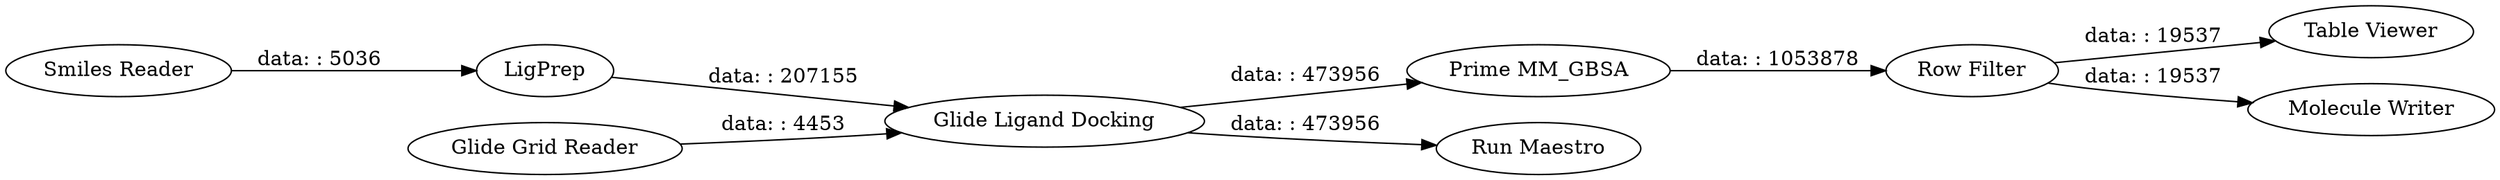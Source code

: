 digraph {
	"130247889161873946_98" [label="Prime MM_GBSA"]
	"130247889161873946_9687" [label=LigPrep]
	"130247889161873946_32" [label="Run Maestro"]
	"130247889161873946_91" [label="Table Viewer"]
	"130247889161873946_8353" [label="Smiles Reader"]
	"130247889161873946_9686" [label="Glide Grid Reader"]
	"130247889161873946_8348" [label="Molecule Writer"]
	"130247889161873946_9688" [label="Glide Ligand Docking"]
	"130247889161873946_104" [label="Row Filter"]
	"130247889161873946_9686" -> "130247889161873946_9688" [label="data: : 4453"]
	"130247889161873946_9687" -> "130247889161873946_9688" [label="data: : 207155"]
	"130247889161873946_104" -> "130247889161873946_91" [label="data: : 19537"]
	"130247889161873946_9688" -> "130247889161873946_32" [label="data: : 473956"]
	"130247889161873946_8353" -> "130247889161873946_9687" [label="data: : 5036"]
	"130247889161873946_104" -> "130247889161873946_8348" [label="data: : 19537"]
	"130247889161873946_9688" -> "130247889161873946_98" [label="data: : 473956"]
	"130247889161873946_98" -> "130247889161873946_104" [label="data: : 1053878"]
	rankdir=LR
}
